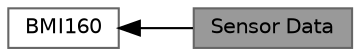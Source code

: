 digraph "Sensor Data"
{
 // LATEX_PDF_SIZE
  bgcolor="transparent";
  edge [fontname=Helvetica,fontsize=10,labelfontname=Helvetica,labelfontsize=10];
  node [fontname=Helvetica,fontsize=10,shape=box,height=0.2,width=0.4];
  rankdir=LR;
  Node2 [id="Node000002",label="BMI160",height=0.2,width=0.4,color="grey40", fillcolor="white", style="filled",URL="$group__bmi160.html",tooltip=" "];
  Node1 [id="Node000001",label="Sensor Data",height=0.2,width=0.4,color="gray40", fillcolor="grey60", style="filled", fontcolor="black",tooltip="Read sensor data."];
  Node2->Node1 [shape=plaintext, dir="back", style="solid"];
}
